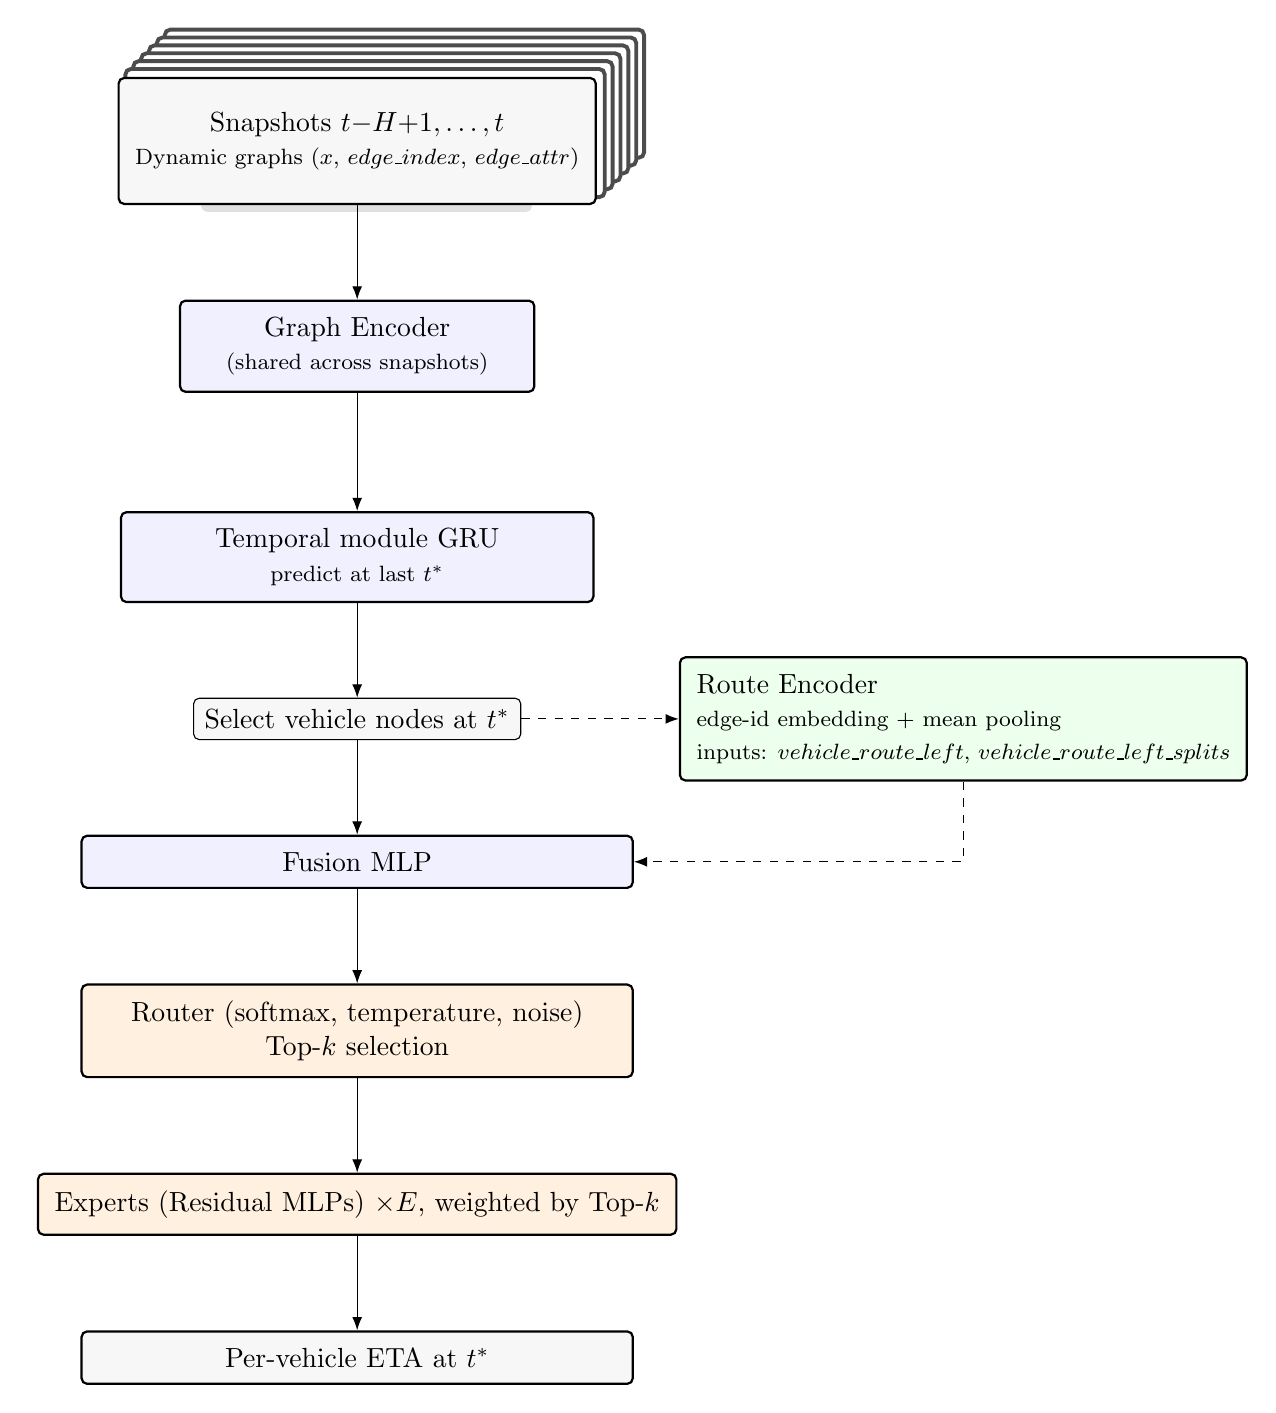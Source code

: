 % TikZ diagram: Temporal MoE ETA model
% This file is included by sections/methodology.tex

% Styles used by nodes in this diagram
\tikzset{
  block/.style = {draw, rounded corners=2pt, thick, align=center, inner sep=6pt, fill=black!3},
  small/.style = {draw, rounded corners=2pt, align=center, inner sep=4pt, fill=black!3},
  op/.style    = {block, fill=blue!6},
  opt/.style   = {block, fill=green!7},
  moe/.style   = {block, fill=orange!12}
}

\begin{tikzpicture}[>=Latex, node distance=12mm]

% --- Snapshots as an overlapped deck (shared encoder) ---
\node[block, minimum width=40mm, minimum height=16mm] (snapdeck)
  {Snapshots $t{-}H{+}1,\ldots,t$ \\ \footnotesize Dynamic graphs ($x$, $edge\_index$, $edge\_attr$)};

% faint background cards behind the main one (deck effect)
\begin{scope}[on background layer]
  % soft shadow under/behind the top card (horizontal alignment)
  \node[fill=black!12, draw=none, rounded corners=2pt, minimum width=42mm, minimum height=18mm]
    at ($(snapdeck.center)+(1.2mm,0mm)$) {};
  % aligned background cards with thicker frames (exact same size as snapdeck)
  % use snapdeck's corners to draw identically sized rectangles behind it
  \draw[rounded corners=2pt, line width=1.4pt, draw=black!70, fill=white]
    ($(snapdeck.south west)+(6mm,6mm)$) rectangle ($(snapdeck.north east)+(6mm,6mm)$);
  \draw[rounded corners=2pt, line width=1.4pt, draw=black!70, fill=white]
    ($(snapdeck.south west)+(5mm,5mm)$) rectangle ($(snapdeck.north east)+(5mm,5mm)$);
  \draw[rounded corners=2pt, line width=1.4pt, draw=black!70, fill=white]
    ($(snapdeck.south west)+(4mm,4mm)$) rectangle ($(snapdeck.north east)+(4mm,4mm)$);
  \draw[rounded corners=2pt, line width=1.4pt, draw=black!70, fill=white]
    ($(snapdeck.south west)+(3mm,3mm)$) rectangle ($(snapdeck.north east)+(3mm,3mm)$);
  \draw[rounded corners=2pt, line width=1.4pt, draw=black!70, fill=white]
    ($(snapdeck.south west)+(2mm,2mm)$) rectangle ($(snapdeck.north east)+(2mm,2mm)$);
  \draw[rounded corners=2pt, line width=1.4pt, draw=black!70, fill=white]
    ($(snapdeck.south west)+(1mm,1mm)$)  rectangle ($(snapdeck.north east)+(1mm,1mm)$);
\end{scope}

% --- Single Graph Encoder (shared across time) ---
\node[op, below=of snapdeck, minimum width=45mm] (encoder)
  {Graph Encoder \\ \footnotesize (shared across snapshots)};

% --- Temporal module (predict-on-last in impl) ---
\node[op, below=15mm of encoder, minimum width=60mm] (temp)
  {Temporal module GRU \\ \footnotesize predict at last $t^*$ };

% --- Vehicle selection ---
\node[small, below=of temp] (vehsel) {Select vehicle nodes at $t^*$};

% --- Route encoder (optional, Full) ---
\node[opt, right=20mm of vehsel, align=left, minimum width=55mm] (routeenc)
  {Route Encoder\\ \footnotesize edge-id embedding + mean pooling\\
   \footnotesize inputs: $vehicle\_route\_left$, $vehicle\_route\_left\_splits$};

% --- Fusion / Router / Experts / Output ---
\node[op,   below=of vehsel,  minimum width=70mm] (fusion)  {Fusion MLP};
\node[moe,  below=of fusion,  minimum width=70mm] (router)  {Router (softmax, temperature, noise) \\ Top-$k$ selection};
\node[moe,  below=of router,  minimum width=70mm] (experts) {Experts (Residual MLPs) $\times E$, weighted by Top-$k$};
\node[block,below=of experts, minimum width=70mm] (pred)    {Per-vehicle ETA at $t^*$};

% --- Connections ---
\draw[->] (snapdeck) -- (encoder);
\draw[->] (encoder) -- (temp);
\draw[->] (temp) -- (vehsel);
\draw[->] (vehsel) -- (fusion);
\draw[->] (fusion) -- (router);
\draw[->] (router) -- (experts);
\draw[->] (experts) -- (pred);

% optional route path (Full)
\draw[->, dashed] (vehsel) -- (routeenc);
\draw[->, dashed] (routeenc.south) |- (fusion.east);

% small notes (optional)
% \node[above=0mm of snapdeck, font=\footnotesize] {Input from sliding window dataset};
% \node[right=2mm of pred,  font=\footnotesize, align=left] {target inverted to seconds for metrics};

\end{tikzpicture}
